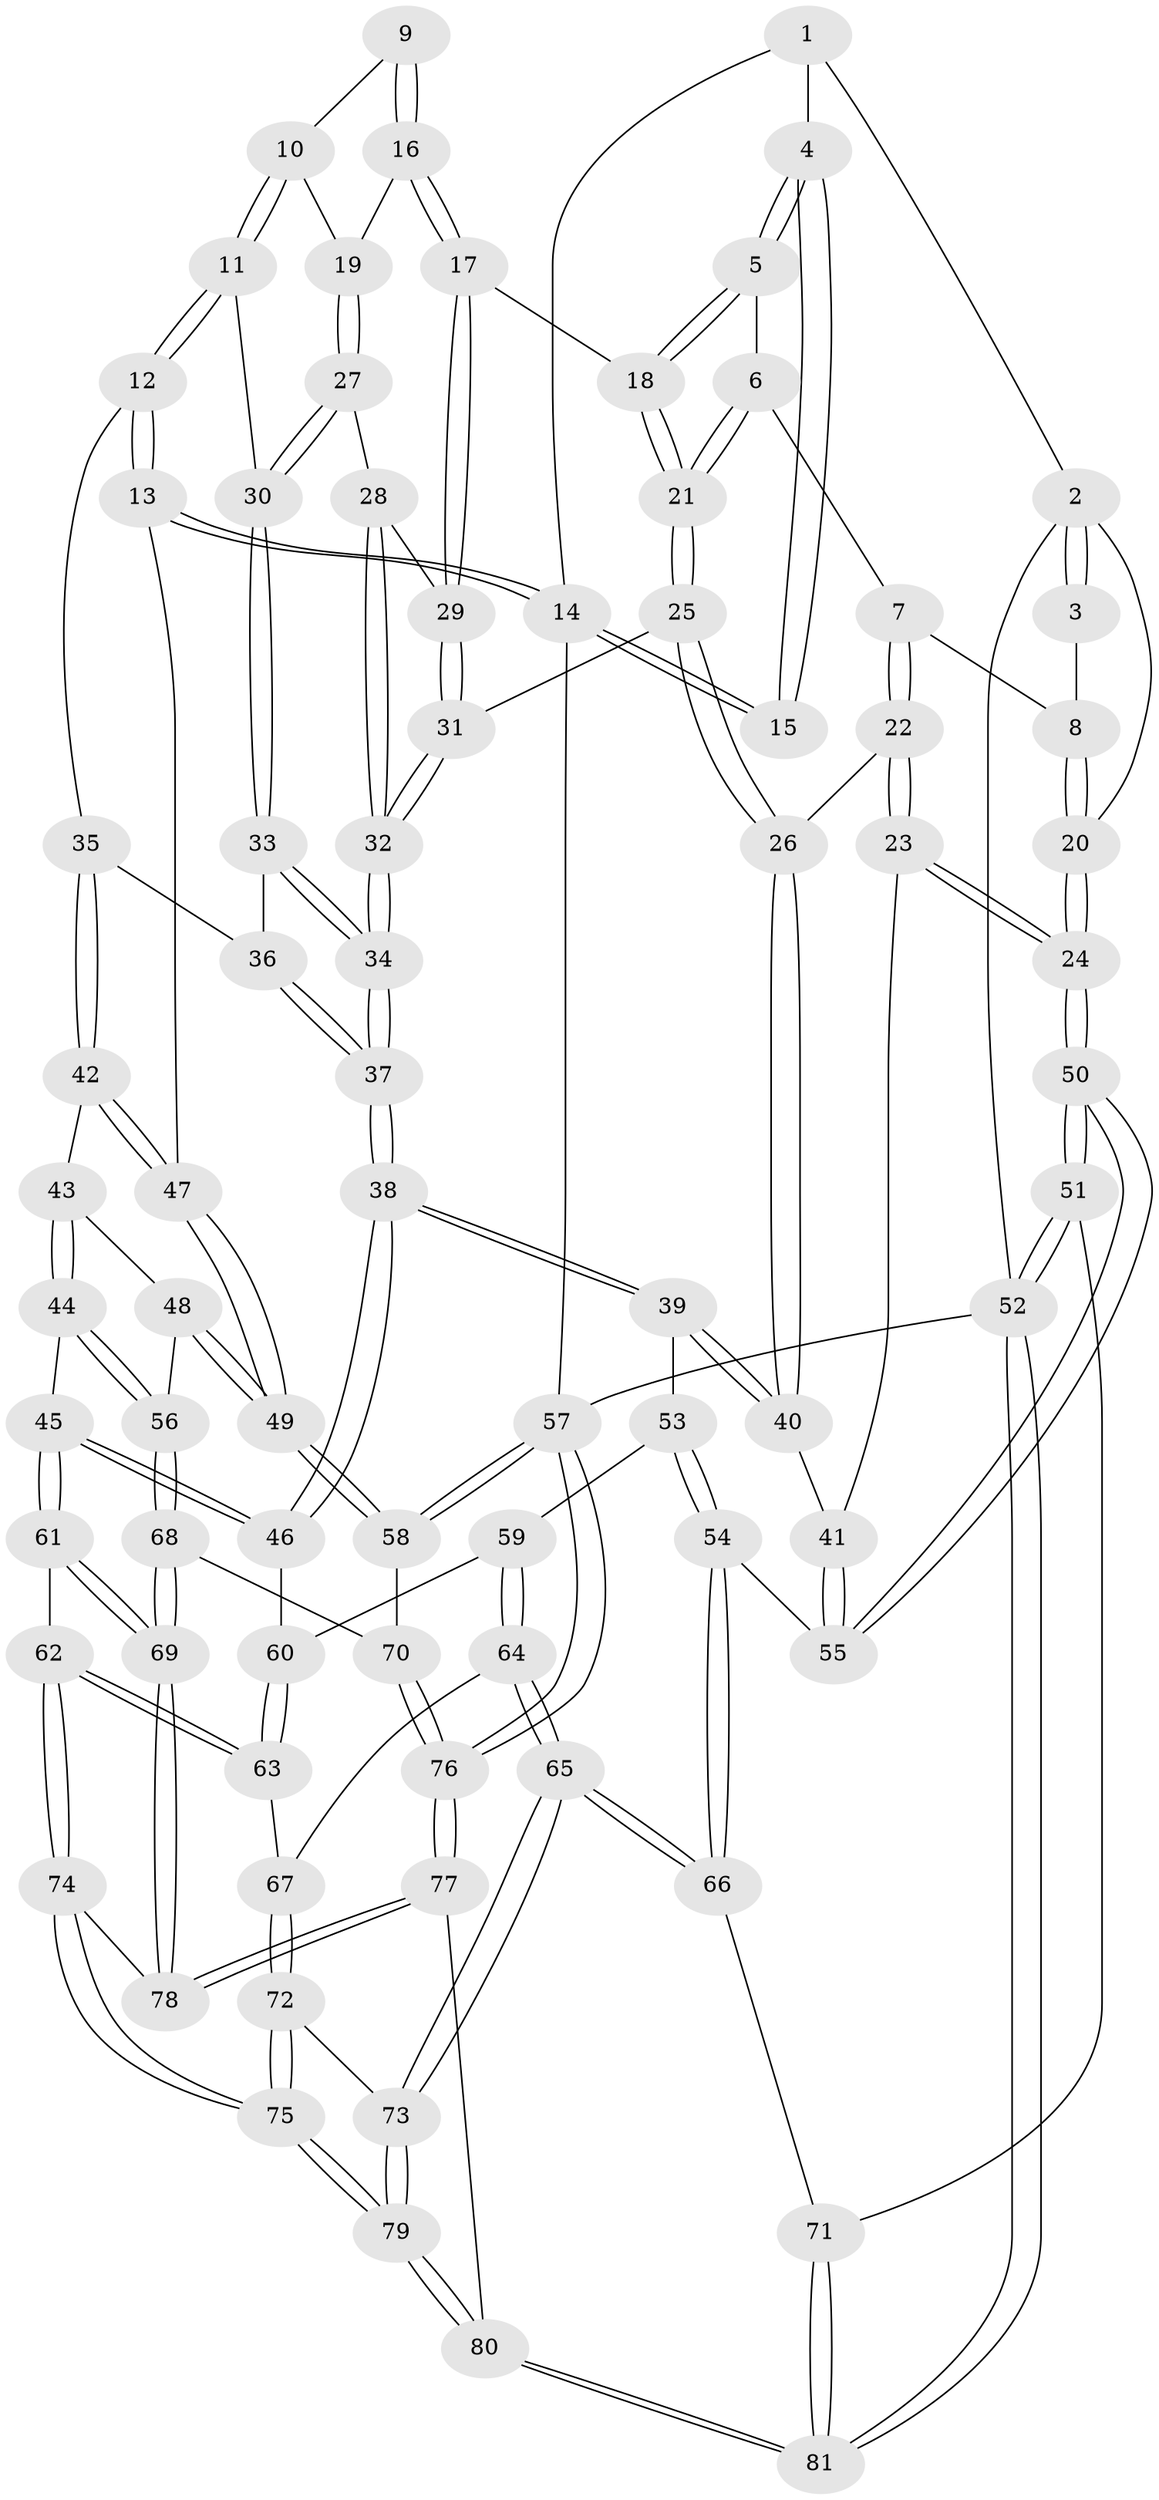 // coarse degree distribution, {3: 0.5714285714285714, 4: 0.3877551020408163, 2: 0.04081632653061224}
// Generated by graph-tools (version 1.1) at 2025/38/03/04/25 23:38:29]
// undirected, 81 vertices, 199 edges
graph export_dot {
  node [color=gray90,style=filled];
  1 [pos="+0.22319252550118934+0"];
  2 [pos="+0+0.23598505337193132"];
  3 [pos="+0.16157950997216722+0"];
  4 [pos="+0.4514027450154831+0"];
  5 [pos="+0.4333374376978717+0"];
  6 [pos="+0.21914326234285308+0.1178253617971276"];
  7 [pos="+0.20605546099377212+0.1175665179478307"];
  8 [pos="+0.1669569400331455+0.09846763596016438"];
  9 [pos="+0.7217042542518144+0"];
  10 [pos="+0.7823998869467242+0"];
  11 [pos="+0.9468980141268557+0.19096038014744515"];
  12 [pos="+0.9671691361296677+0.20031671948161006"];
  13 [pos="+1+0.20328361852679802"];
  14 [pos="+1+0"];
  15 [pos="+0.7152339138733118+0"];
  16 [pos="+0.6192773020175171+0.13772654230825912"];
  17 [pos="+0.5573084812237068+0.1568102268350533"];
  18 [pos="+0.44829427699047875+0.09362979766032804"];
  19 [pos="+0.6948552938341194+0.16370121348296493"];
  20 [pos="+0+0.24026992406672734"];
  21 [pos="+0.3695485604845492+0.2789273552368411"];
  22 [pos="+0.1908581220034938+0.19966625022692577"];
  23 [pos="+0+0.37404366466323985"];
  24 [pos="+0+0.36414707989455114"];
  25 [pos="+0.36867200374272074+0.28670532344206645"];
  26 [pos="+0.3530352209465571+0.3055275908369647"];
  27 [pos="+0.7062172382876953+0.2556475169793647"];
  28 [pos="+0.6984969128190023+0.2589065796809382"];
  29 [pos="+0.5868981331979444+0.21940977690632651"];
  30 [pos="+0.7297330287277052+0.26187300543873415"];
  31 [pos="+0.5138708369578815+0.3211940399422108"];
  32 [pos="+0.5979689553879433+0.39205185655069175"];
  33 [pos="+0.7667923113315015+0.35986129784570464"];
  34 [pos="+0.6198069007330607+0.4929413055190756"];
  35 [pos="+0.8606651493473773+0.40411902373911696"];
  36 [pos="+0.8295463878008429+0.3949140018972241"];
  37 [pos="+0.6190130141291642+0.5206187158453802"];
  38 [pos="+0.6128017816757493+0.5708057615318722"];
  39 [pos="+0.29378002377175977+0.4293352921156901"];
  40 [pos="+0.28489921962011566+0.4154852322334269"];
  41 [pos="+0.10838383250901117+0.4135596580176993"];
  42 [pos="+0.8646602661121254+0.4188301657505241"];
  43 [pos="+0.8649453391164801+0.43463876867568296"];
  44 [pos="+0.7303699456378201+0.6231512204207644"];
  45 [pos="+0.6365465157312267+0.5993417243263924"];
  46 [pos="+0.6171875188537652+0.5824899542804522"];
  47 [pos="+1+0.42357153102385986"];
  48 [pos="+0.9917561555553888+0.5481527974904176"];
  49 [pos="+1+0.5668022860346767"];
  50 [pos="+0+0.8368801763697273"];
  51 [pos="+0+0.8894406433202835"];
  52 [pos="+0+1"];
  53 [pos="+0.3023740028244866+0.5906772437282892"];
  54 [pos="+0.17468497227969187+0.7299518227392918"];
  55 [pos="+0.16672400193794554+0.7288927523730933"];
  56 [pos="+0.7619559851534039+0.6456086294404704"];
  57 [pos="+1+1"];
  58 [pos="+1+0.7435967069622259"];
  59 [pos="+0.4106591134760507+0.6881809945914493"];
  60 [pos="+0.45963096485788374+0.6691992990389709"];
  61 [pos="+0.6096795728856822+0.7153589746425701"];
  62 [pos="+0.5763216187423871+0.811221323405728"];
  63 [pos="+0.5078199622004078+0.8104074222068999"];
  64 [pos="+0.39387483930542067+0.729318796036214"];
  65 [pos="+0.30250067049280344+0.8172220507723436"];
  66 [pos="+0.2557733518234527+0.8001606594724401"];
  67 [pos="+0.4751320701159561+0.818532349777921"];
  68 [pos="+0.8105981337600736+0.7229192247587336"];
  69 [pos="+0.7209724655912902+0.8702593068955496"];
  70 [pos="+0.8452324478980884+0.7436787899468807"];
  71 [pos="+0.1928563098075957+0.8910607223447564"];
  72 [pos="+0.4725990577149588+0.8230117988288541"];
  73 [pos="+0.31881489781482486+0.850805909481091"];
  74 [pos="+0.5919056164931187+0.8643158908877678"];
  75 [pos="+0.43809540219294446+0.9737428707732025"];
  76 [pos="+0.9510344487837734+1"];
  77 [pos="+0.78505980251805+1"];
  78 [pos="+0.6922967232885753+0.9400548087225576"];
  79 [pos="+0.38372691879250603+1"];
  80 [pos="+0.36946632136476054+1"];
  81 [pos="+0.21485379115838454+1"];
  1 -- 2;
  1 -- 4;
  1 -- 14;
  2 -- 3;
  2 -- 3;
  2 -- 20;
  2 -- 52;
  3 -- 8;
  4 -- 5;
  4 -- 5;
  4 -- 15;
  4 -- 15;
  5 -- 6;
  5 -- 18;
  5 -- 18;
  6 -- 7;
  6 -- 21;
  6 -- 21;
  7 -- 8;
  7 -- 22;
  7 -- 22;
  8 -- 20;
  8 -- 20;
  9 -- 10;
  9 -- 16;
  9 -- 16;
  10 -- 11;
  10 -- 11;
  10 -- 19;
  11 -- 12;
  11 -- 12;
  11 -- 30;
  12 -- 13;
  12 -- 13;
  12 -- 35;
  13 -- 14;
  13 -- 14;
  13 -- 47;
  14 -- 15;
  14 -- 15;
  14 -- 57;
  16 -- 17;
  16 -- 17;
  16 -- 19;
  17 -- 18;
  17 -- 29;
  17 -- 29;
  18 -- 21;
  18 -- 21;
  19 -- 27;
  19 -- 27;
  20 -- 24;
  20 -- 24;
  21 -- 25;
  21 -- 25;
  22 -- 23;
  22 -- 23;
  22 -- 26;
  23 -- 24;
  23 -- 24;
  23 -- 41;
  24 -- 50;
  24 -- 50;
  25 -- 26;
  25 -- 26;
  25 -- 31;
  26 -- 40;
  26 -- 40;
  27 -- 28;
  27 -- 30;
  27 -- 30;
  28 -- 29;
  28 -- 32;
  28 -- 32;
  29 -- 31;
  29 -- 31;
  30 -- 33;
  30 -- 33;
  31 -- 32;
  31 -- 32;
  32 -- 34;
  32 -- 34;
  33 -- 34;
  33 -- 34;
  33 -- 36;
  34 -- 37;
  34 -- 37;
  35 -- 36;
  35 -- 42;
  35 -- 42;
  36 -- 37;
  36 -- 37;
  37 -- 38;
  37 -- 38;
  38 -- 39;
  38 -- 39;
  38 -- 46;
  38 -- 46;
  39 -- 40;
  39 -- 40;
  39 -- 53;
  40 -- 41;
  41 -- 55;
  41 -- 55;
  42 -- 43;
  42 -- 47;
  42 -- 47;
  43 -- 44;
  43 -- 44;
  43 -- 48;
  44 -- 45;
  44 -- 56;
  44 -- 56;
  45 -- 46;
  45 -- 46;
  45 -- 61;
  45 -- 61;
  46 -- 60;
  47 -- 49;
  47 -- 49;
  48 -- 49;
  48 -- 49;
  48 -- 56;
  49 -- 58;
  49 -- 58;
  50 -- 51;
  50 -- 51;
  50 -- 55;
  50 -- 55;
  51 -- 52;
  51 -- 52;
  51 -- 71;
  52 -- 81;
  52 -- 81;
  52 -- 57;
  53 -- 54;
  53 -- 54;
  53 -- 59;
  54 -- 55;
  54 -- 66;
  54 -- 66;
  56 -- 68;
  56 -- 68;
  57 -- 58;
  57 -- 58;
  57 -- 76;
  57 -- 76;
  58 -- 70;
  59 -- 60;
  59 -- 64;
  59 -- 64;
  60 -- 63;
  60 -- 63;
  61 -- 62;
  61 -- 69;
  61 -- 69;
  62 -- 63;
  62 -- 63;
  62 -- 74;
  62 -- 74;
  63 -- 67;
  64 -- 65;
  64 -- 65;
  64 -- 67;
  65 -- 66;
  65 -- 66;
  65 -- 73;
  65 -- 73;
  66 -- 71;
  67 -- 72;
  67 -- 72;
  68 -- 69;
  68 -- 69;
  68 -- 70;
  69 -- 78;
  69 -- 78;
  70 -- 76;
  70 -- 76;
  71 -- 81;
  71 -- 81;
  72 -- 73;
  72 -- 75;
  72 -- 75;
  73 -- 79;
  73 -- 79;
  74 -- 75;
  74 -- 75;
  74 -- 78;
  75 -- 79;
  75 -- 79;
  76 -- 77;
  76 -- 77;
  77 -- 78;
  77 -- 78;
  77 -- 80;
  79 -- 80;
  79 -- 80;
  80 -- 81;
  80 -- 81;
}
